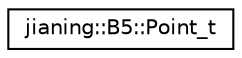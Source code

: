digraph "Graphical Class Hierarchy"
{
 // LATEX_PDF_SIZE
  edge [fontname="Helvetica",fontsize="10",labelfontname="Helvetica",labelfontsize="10"];
  node [fontname="Helvetica",fontsize="10",shape=record];
  rankdir="LR";
  Node0 [label="jianing::B5::Point_t",height=0.2,width=0.4,color="black", fillcolor="white", style="filled",URL="$structjianing_1_1_b5_1_1_point__t.html",tooltip=" "];
}
